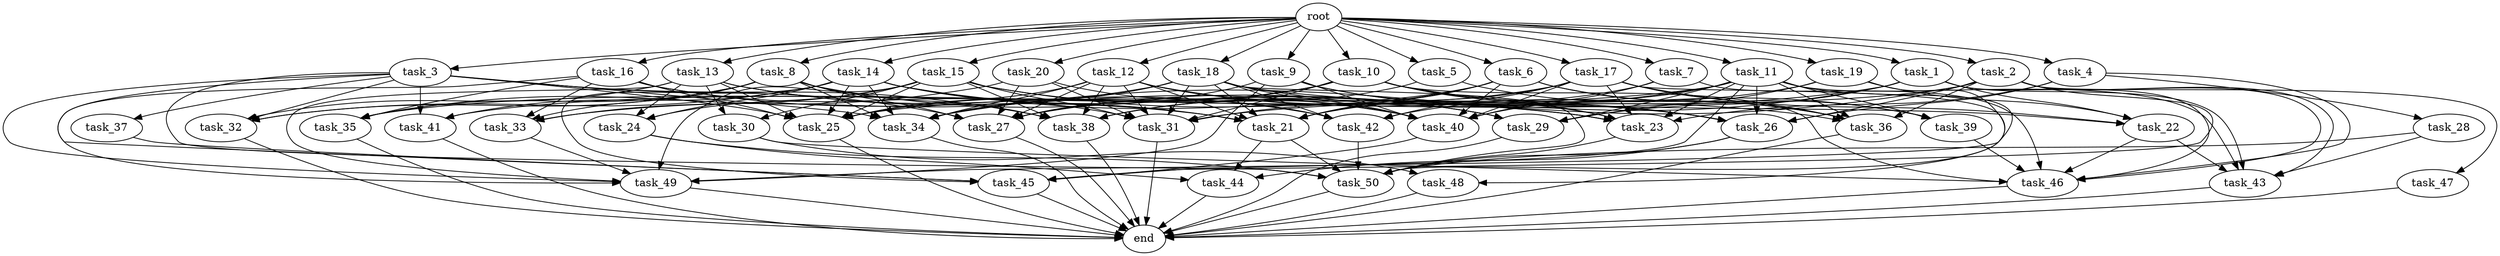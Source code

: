 digraph G {
  root [size="0.000000e+00"];
  task_1 [size="8.146362e+09"];
  task_2 [size="4.878928e+09"];
  task_3 [size="6.320441e+09"];
  task_4 [size="3.042397e+09"];
  task_5 [size="8.279260e+09"];
  task_6 [size="4.129282e+09"];
  task_7 [size="5.403432e+09"];
  task_8 [size="7.176421e+09"];
  task_9 [size="7.116333e+09"];
  task_10 [size="4.736293e+09"];
  task_11 [size="5.494674e+08"];
  task_12 [size="6.820556e+09"];
  task_13 [size="4.675781e+09"];
  task_14 [size="1.925177e+09"];
  task_15 [size="6.720068e+09"];
  task_16 [size="2.410393e+09"];
  task_17 [size="6.380698e+09"];
  task_18 [size="8.752511e+09"];
  task_19 [size="9.781432e+09"];
  task_20 [size="4.162460e+09"];
  task_21 [size="1.054446e+09"];
  task_22 [size="3.535027e+09"];
  task_23 [size="9.373474e+09"];
  task_24 [size="2.983323e+09"];
  task_25 [size="7.288948e+09"];
  task_26 [size="3.863965e+09"];
  task_27 [size="5.468916e+09"];
  task_28 [size="9.803225e+09"];
  task_29 [size="8.701019e+09"];
  task_30 [size="3.959160e+09"];
  task_31 [size="5.022033e+09"];
  task_32 [size="5.489426e+09"];
  task_33 [size="7.577756e+09"];
  task_34 [size="7.462352e+09"];
  task_35 [size="6.954274e+09"];
  task_36 [size="9.557333e+09"];
  task_37 [size="9.426523e+09"];
  task_38 [size="6.161123e+09"];
  task_39 [size="1.694936e+09"];
  task_40 [size="9.718661e+09"];
  task_41 [size="6.041105e+09"];
  task_42 [size="9.849814e+09"];
  task_43 [size="8.895048e+09"];
  task_44 [size="7.539362e+09"];
  task_45 [size="6.802128e+09"];
  task_46 [size="7.963344e+09"];
  task_47 [size="6.500455e+09"];
  task_48 [size="9.090866e+09"];
  task_49 [size="3.602906e+09"];
  task_50 [size="5.201895e+09"];
  end [size="0.000000e+00"];

  root -> task_1 [size="1.000000e-12"];
  root -> task_2 [size="1.000000e-12"];
  root -> task_3 [size="1.000000e-12"];
  root -> task_4 [size="1.000000e-12"];
  root -> task_5 [size="1.000000e-12"];
  root -> task_6 [size="1.000000e-12"];
  root -> task_7 [size="1.000000e-12"];
  root -> task_8 [size="1.000000e-12"];
  root -> task_9 [size="1.000000e-12"];
  root -> task_10 [size="1.000000e-12"];
  root -> task_11 [size="1.000000e-12"];
  root -> task_12 [size="1.000000e-12"];
  root -> task_13 [size="1.000000e-12"];
  root -> task_14 [size="1.000000e-12"];
  root -> task_15 [size="1.000000e-12"];
  root -> task_16 [size="1.000000e-12"];
  root -> task_17 [size="1.000000e-12"];
  root -> task_18 [size="1.000000e-12"];
  root -> task_19 [size="1.000000e-12"];
  root -> task_20 [size="1.000000e-12"];
  task_1 -> task_22 [size="8.837567e+07"];
  task_1 -> task_29 [size="1.450170e+08"];
  task_1 -> task_31 [size="6.277541e+07"];
  task_1 -> task_41 [size="2.013702e+08"];
  task_1 -> task_43 [size="1.779010e+08"];
  task_1 -> task_46 [size="9.954181e+07"];
  task_2 -> task_25 [size="9.111185e+07"];
  task_2 -> task_26 [size="6.439942e+07"];
  task_2 -> task_34 [size="1.066050e+08"];
  task_2 -> task_36 [size="1.365333e+08"];
  task_2 -> task_43 [size="1.779010e+08"];
  task_2 -> task_45 [size="1.133688e+08"];
  task_2 -> task_46 [size="9.954181e+07"];
  task_2 -> task_47 [size="6.500455e+08"];
  task_3 -> task_25 [size="9.111185e+07"];
  task_3 -> task_27 [size="7.812737e+07"];
  task_3 -> task_32 [size="1.372356e+08"];
  task_3 -> task_34 [size="1.066050e+08"];
  task_3 -> task_37 [size="9.426523e+08"];
  task_3 -> task_38 [size="8.801605e+07"];
  task_3 -> task_41 [size="2.013702e+08"];
  task_3 -> task_45 [size="1.133688e+08"];
  task_3 -> task_49 [size="5.147008e+07"];
  task_3 -> task_50 [size="5.779883e+07"];
  task_4 -> task_23 [size="1.171684e+08"];
  task_4 -> task_26 [size="6.439942e+07"];
  task_4 -> task_28 [size="9.803225e+08"];
  task_4 -> task_46 [size="9.954181e+07"];
  task_5 -> task_36 [size="1.365333e+08"];
  task_5 -> task_38 [size="8.801605e+07"];
  task_6 -> task_21 [size="1.506352e+07"];
  task_6 -> task_31 [size="6.277541e+07"];
  task_6 -> task_36 [size="1.365333e+08"];
  task_6 -> task_38 [size="8.801605e+07"];
  task_6 -> task_39 [size="5.649787e+07"];
  task_6 -> task_40 [size="1.214833e+08"];
  task_7 -> task_21 [size="1.506352e+07"];
  task_7 -> task_40 [size="1.214833e+08"];
  task_7 -> task_46 [size="9.954181e+07"];
  task_8 -> task_27 [size="7.812737e+07"];
  task_8 -> task_29 [size="1.450170e+08"];
  task_8 -> task_32 [size="1.372356e+08"];
  task_8 -> task_33 [size="1.894439e+08"];
  task_8 -> task_34 [size="1.066050e+08"];
  task_8 -> task_35 [size="1.738569e+08"];
  task_8 -> task_38 [size="8.801605e+07"];
  task_9 -> task_23 [size="1.171684e+08"];
  task_9 -> task_26 [size="6.439942e+07"];
  task_9 -> task_27 [size="7.812737e+07"];
  task_9 -> task_40 [size="1.214833e+08"];
  task_9 -> task_49 [size="5.147008e+07"];
  task_10 -> task_23 [size="1.171684e+08"];
  task_10 -> task_25 [size="9.111185e+07"];
  task_10 -> task_26 [size="6.439942e+07"];
  task_10 -> task_27 [size="7.812737e+07"];
  task_10 -> task_31 [size="6.277541e+07"];
  task_10 -> task_34 [size="1.066050e+08"];
  task_10 -> task_36 [size="1.365333e+08"];
  task_10 -> task_39 [size="5.649787e+07"];
  task_10 -> task_46 [size="9.954181e+07"];
  task_11 -> task_23 [size="1.171684e+08"];
  task_11 -> task_26 [size="6.439942e+07"];
  task_11 -> task_27 [size="7.812737e+07"];
  task_11 -> task_29 [size="1.450170e+08"];
  task_11 -> task_35 [size="1.738569e+08"];
  task_11 -> task_36 [size="1.365333e+08"];
  task_11 -> task_39 [size="5.649787e+07"];
  task_11 -> task_40 [size="1.214833e+08"];
  task_11 -> task_43 [size="1.779010e+08"];
  task_11 -> task_45 [size="1.133688e+08"];
  task_11 -> task_50 [size="5.779883e+07"];
  task_12 -> task_21 [size="1.506352e+07"];
  task_12 -> task_23 [size="1.171684e+08"];
  task_12 -> task_25 [size="9.111185e+07"];
  task_12 -> task_26 [size="6.439942e+07"];
  task_12 -> task_27 [size="7.812737e+07"];
  task_12 -> task_31 [size="6.277541e+07"];
  task_12 -> task_34 [size="1.066050e+08"];
  task_12 -> task_38 [size="8.801605e+07"];
  task_12 -> task_40 [size="1.214833e+08"];
  task_13 -> task_24 [size="9.944412e+07"];
  task_13 -> task_25 [size="9.111185e+07"];
  task_13 -> task_30 [size="1.979580e+08"];
  task_13 -> task_32 [size="1.372356e+08"];
  task_13 -> task_40 [size="1.214833e+08"];
  task_13 -> task_42 [size="1.969963e+08"];
  task_13 -> task_49 [size="5.147008e+07"];
  task_14 -> task_21 [size="1.506352e+07"];
  task_14 -> task_23 [size="1.171684e+08"];
  task_14 -> task_24 [size="9.944412e+07"];
  task_14 -> task_25 [size="9.111185e+07"];
  task_14 -> task_29 [size="1.450170e+08"];
  task_14 -> task_32 [size="1.372356e+08"];
  task_14 -> task_34 [size="1.066050e+08"];
  task_14 -> task_41 [size="2.013702e+08"];
  task_14 -> task_45 [size="1.133688e+08"];
  task_15 -> task_23 [size="1.171684e+08"];
  task_15 -> task_24 [size="9.944412e+07"];
  task_15 -> task_25 [size="9.111185e+07"];
  task_15 -> task_29 [size="1.450170e+08"];
  task_15 -> task_30 [size="1.979580e+08"];
  task_15 -> task_31 [size="6.277541e+07"];
  task_15 -> task_33 [size="1.894439e+08"];
  task_15 -> task_38 [size="8.801605e+07"];
  task_15 -> task_49 [size="5.147008e+07"];
  task_16 -> task_21 [size="1.506352e+07"];
  task_16 -> task_25 [size="9.111185e+07"];
  task_16 -> task_31 [size="6.277541e+07"];
  task_16 -> task_33 [size="1.894439e+08"];
  task_16 -> task_35 [size="1.738569e+08"];
  task_16 -> task_49 [size="5.147008e+07"];
  task_17 -> task_21 [size="1.506352e+07"];
  task_17 -> task_22 [size="8.837567e+07"];
  task_17 -> task_23 [size="1.171684e+08"];
  task_17 -> task_36 [size="1.365333e+08"];
  task_17 -> task_38 [size="8.801605e+07"];
  task_17 -> task_40 [size="1.214833e+08"];
  task_17 -> task_42 [size="1.969963e+08"];
  task_17 -> task_48 [size="4.545433e+08"];
  task_18 -> task_21 [size="1.506352e+07"];
  task_18 -> task_22 [size="8.837567e+07"];
  task_18 -> task_31 [size="6.277541e+07"];
  task_18 -> task_33 [size="1.894439e+08"];
  task_18 -> task_34 [size="1.066050e+08"];
  task_18 -> task_36 [size="1.365333e+08"];
  task_18 -> task_40 [size="1.214833e+08"];
  task_18 -> task_42 [size="1.969963e+08"];
  task_18 -> task_50 [size="5.779883e+07"];
  task_19 -> task_22 [size="8.837567e+07"];
  task_19 -> task_29 [size="1.450170e+08"];
  task_19 -> task_42 [size="1.969963e+08"];
  task_19 -> task_49 [size="5.147008e+07"];
  task_20 -> task_27 [size="7.812737e+07"];
  task_20 -> task_31 [size="6.277541e+07"];
  task_20 -> task_35 [size="1.738569e+08"];
  task_20 -> task_42 [size="1.969963e+08"];
  task_21 -> task_44 [size="2.513121e+08"];
  task_21 -> task_50 [size="5.779883e+07"];
  task_22 -> task_43 [size="1.779010e+08"];
  task_22 -> task_46 [size="9.954181e+07"];
  task_23 -> task_50 [size="5.779883e+07"];
  task_24 -> task_44 [size="2.513121e+08"];
  task_24 -> task_50 [size="5.779883e+07"];
  task_25 -> end [size="1.000000e-12"];
  task_26 -> task_44 [size="2.513121e+08"];
  task_26 -> task_50 [size="5.779883e+07"];
  task_27 -> end [size="1.000000e-12"];
  task_28 -> task_43 [size="1.779010e+08"];
  task_28 -> task_50 [size="5.779883e+07"];
  task_29 -> end [size="1.000000e-12"];
  task_30 -> task_46 [size="9.954181e+07"];
  task_30 -> task_48 [size="4.545433e+08"];
  task_31 -> end [size="1.000000e-12"];
  task_32 -> end [size="1.000000e-12"];
  task_33 -> task_49 [size="5.147008e+07"];
  task_34 -> end [size="1.000000e-12"];
  task_35 -> end [size="1.000000e-12"];
  task_36 -> end [size="1.000000e-12"];
  task_37 -> task_45 [size="1.133688e+08"];
  task_38 -> end [size="1.000000e-12"];
  task_39 -> task_46 [size="9.954181e+07"];
  task_40 -> task_45 [size="1.133688e+08"];
  task_41 -> end [size="1.000000e-12"];
  task_42 -> task_50 [size="5.779883e+07"];
  task_43 -> end [size="1.000000e-12"];
  task_44 -> end [size="1.000000e-12"];
  task_45 -> end [size="1.000000e-12"];
  task_46 -> end [size="1.000000e-12"];
  task_47 -> end [size="1.000000e-12"];
  task_48 -> end [size="1.000000e-12"];
  task_49 -> end [size="1.000000e-12"];
  task_50 -> end [size="1.000000e-12"];
}
